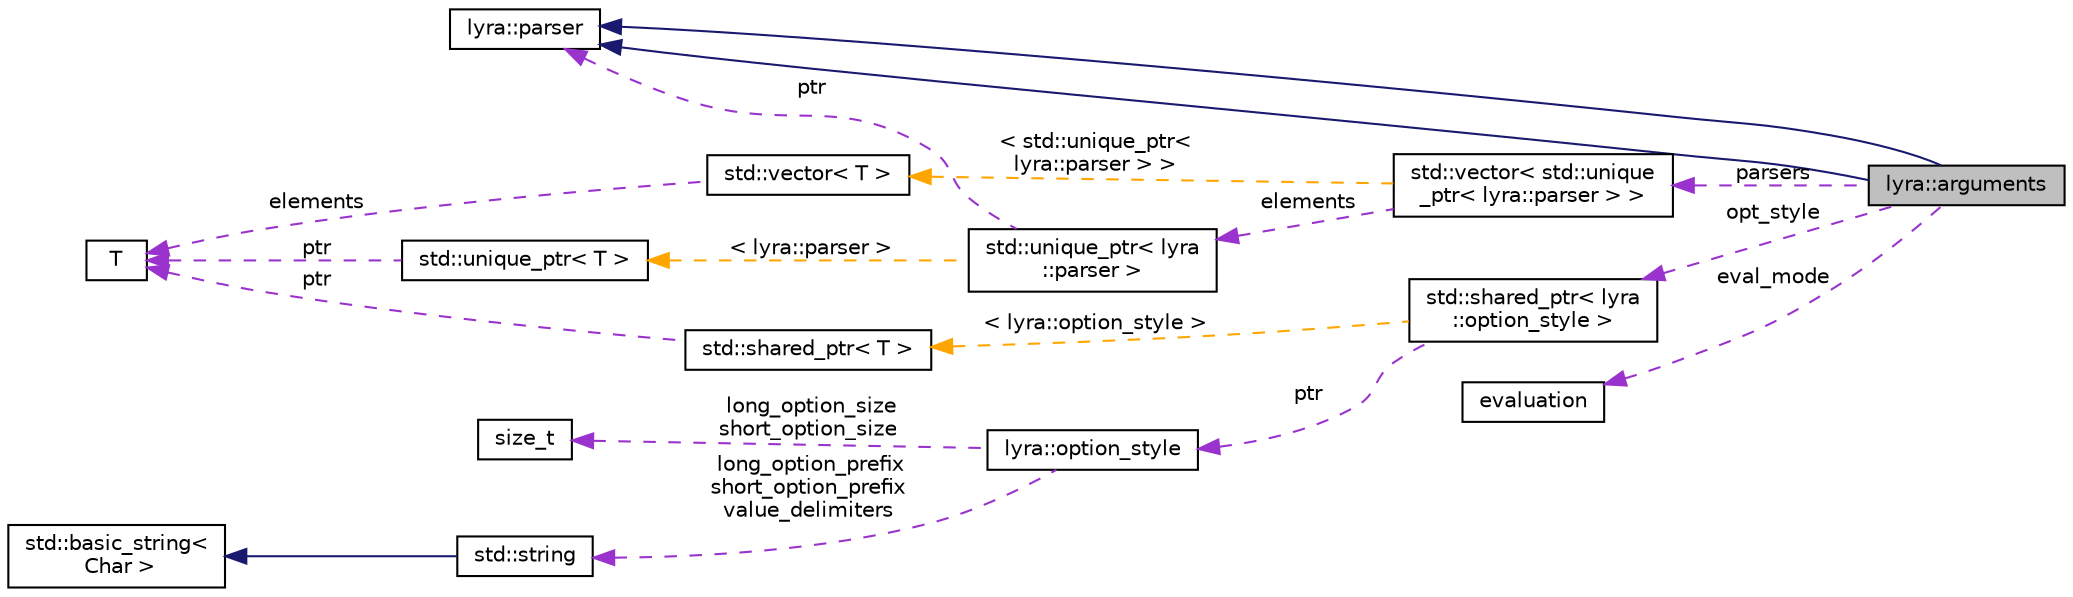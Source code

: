 digraph "lyra::arguments"
{
 // INTERACTIVE_SVG=YES
 // LATEX_PDF_SIZE
  edge [fontname="Helvetica",fontsize="10",labelfontname="Helvetica",labelfontsize="10"];
  node [fontname="Helvetica",fontsize="10",shape=record];
  rankdir="LR";
  Node1 [label="lyra::arguments",height=0.2,width=0.4,color="black", fillcolor="grey75", style="filled", fontcolor="black",tooltip=" "];
  Node2 -> Node1 [dir="back",color="midnightblue",fontsize="10",style="solid",fontname="Helvetica"];
  Node2 [label="lyra::parser",height=0.2,width=0.4,color="black", fillcolor="white", style="filled",URL="$classlyra_1_1parser.html",tooltip=" "];
  Node2 -> Node1 [dir="back",color="midnightblue",fontsize="10",style="solid",fontname="Helvetica"];
  Node3 -> Node1 [dir="back",color="darkorchid3",fontsize="10",style="dashed",label=" opt_style" ,fontname="Helvetica"];
  Node3 [label="std::shared_ptr\< lyra\l::option_style \>",height=0.2,width=0.4,color="black", fillcolor="white", style="filled",tooltip=" "];
  Node4 -> Node3 [dir="back",color="darkorchid3",fontsize="10",style="dashed",label=" ptr" ,fontname="Helvetica"];
  Node4 [label="lyra::option_style",height=0.2,width=0.4,color="black", fillcolor="white", style="filled",URL="$structlyra_1_1option__style.html",tooltip=" "];
  Node5 -> Node4 [dir="back",color="darkorchid3",fontsize="10",style="dashed",label=" long_option_prefix\nshort_option_prefix\nvalue_delimiters" ,fontname="Helvetica"];
  Node5 [label="std::string",height=0.2,width=0.4,color="black", fillcolor="white", style="filled",tooltip=" "];
  Node6 -> Node5 [dir="back",color="midnightblue",fontsize="10",style="solid",fontname="Helvetica"];
  Node6 [label="std::basic_string\<\l Char \>",height=0.2,width=0.4,color="black", fillcolor="white", style="filled",tooltip=" "];
  Node7 -> Node4 [dir="back",color="darkorchid3",fontsize="10",style="dashed",label=" long_option_size\nshort_option_size" ,fontname="Helvetica"];
  Node7 [label="size_t",height=0.2,width=0.4,color="black", fillcolor="white", style="filled",tooltip=" "];
  Node8 -> Node3 [dir="back",color="orange",fontsize="10",style="dashed",label=" \< lyra::option_style \>" ,fontname="Helvetica"];
  Node8 [label="std::shared_ptr\< T \>",height=0.2,width=0.4,color="black", fillcolor="white", style="filled",tooltip=" "];
  Node9 -> Node8 [dir="back",color="darkorchid3",fontsize="10",style="dashed",label=" ptr" ,fontname="Helvetica"];
  Node9 [label="T",height=0.2,width=0.4,color="black", fillcolor="white", style="filled",tooltip=" "];
  Node10 -> Node1 [dir="back",color="darkorchid3",fontsize="10",style="dashed",label=" parsers" ,fontname="Helvetica"];
  Node10 [label="std::vector\< std::unique\l_ptr\< lyra::parser \> \>",height=0.2,width=0.4,color="black", fillcolor="white", style="filled",tooltip=" "];
  Node11 -> Node10 [dir="back",color="darkorchid3",fontsize="10",style="dashed",label=" elements" ,fontname="Helvetica"];
  Node11 [label="std::unique_ptr\< lyra\l::parser \>",height=0.2,width=0.4,color="black", fillcolor="white", style="filled",tooltip=" "];
  Node2 -> Node11 [dir="back",color="darkorchid3",fontsize="10",style="dashed",label=" ptr" ,fontname="Helvetica"];
  Node12 -> Node11 [dir="back",color="orange",fontsize="10",style="dashed",label=" \< lyra::parser \>" ,fontname="Helvetica"];
  Node12 [label="std::unique_ptr\< T \>",height=0.2,width=0.4,color="black", fillcolor="white", style="filled",tooltip=" "];
  Node9 -> Node12 [dir="back",color="darkorchid3",fontsize="10",style="dashed",label=" ptr" ,fontname="Helvetica"];
  Node13 -> Node10 [dir="back",color="orange",fontsize="10",style="dashed",label=" \< std::unique_ptr\<\l lyra::parser \> \>" ,fontname="Helvetica"];
  Node13 [label="std::vector\< T \>",height=0.2,width=0.4,color="black", fillcolor="white", style="filled",tooltip=" "];
  Node9 -> Node13 [dir="back",color="darkorchid3",fontsize="10",style="dashed",label=" elements" ,fontname="Helvetica"];
  Node14 -> Node1 [dir="back",color="darkorchid3",fontsize="10",style="dashed",label=" eval_mode" ,fontname="Helvetica"];
  Node14 [label="evaluation",height=0.2,width=0.4,color="black", fillcolor="white", style="filled",tooltip=" "];
}
